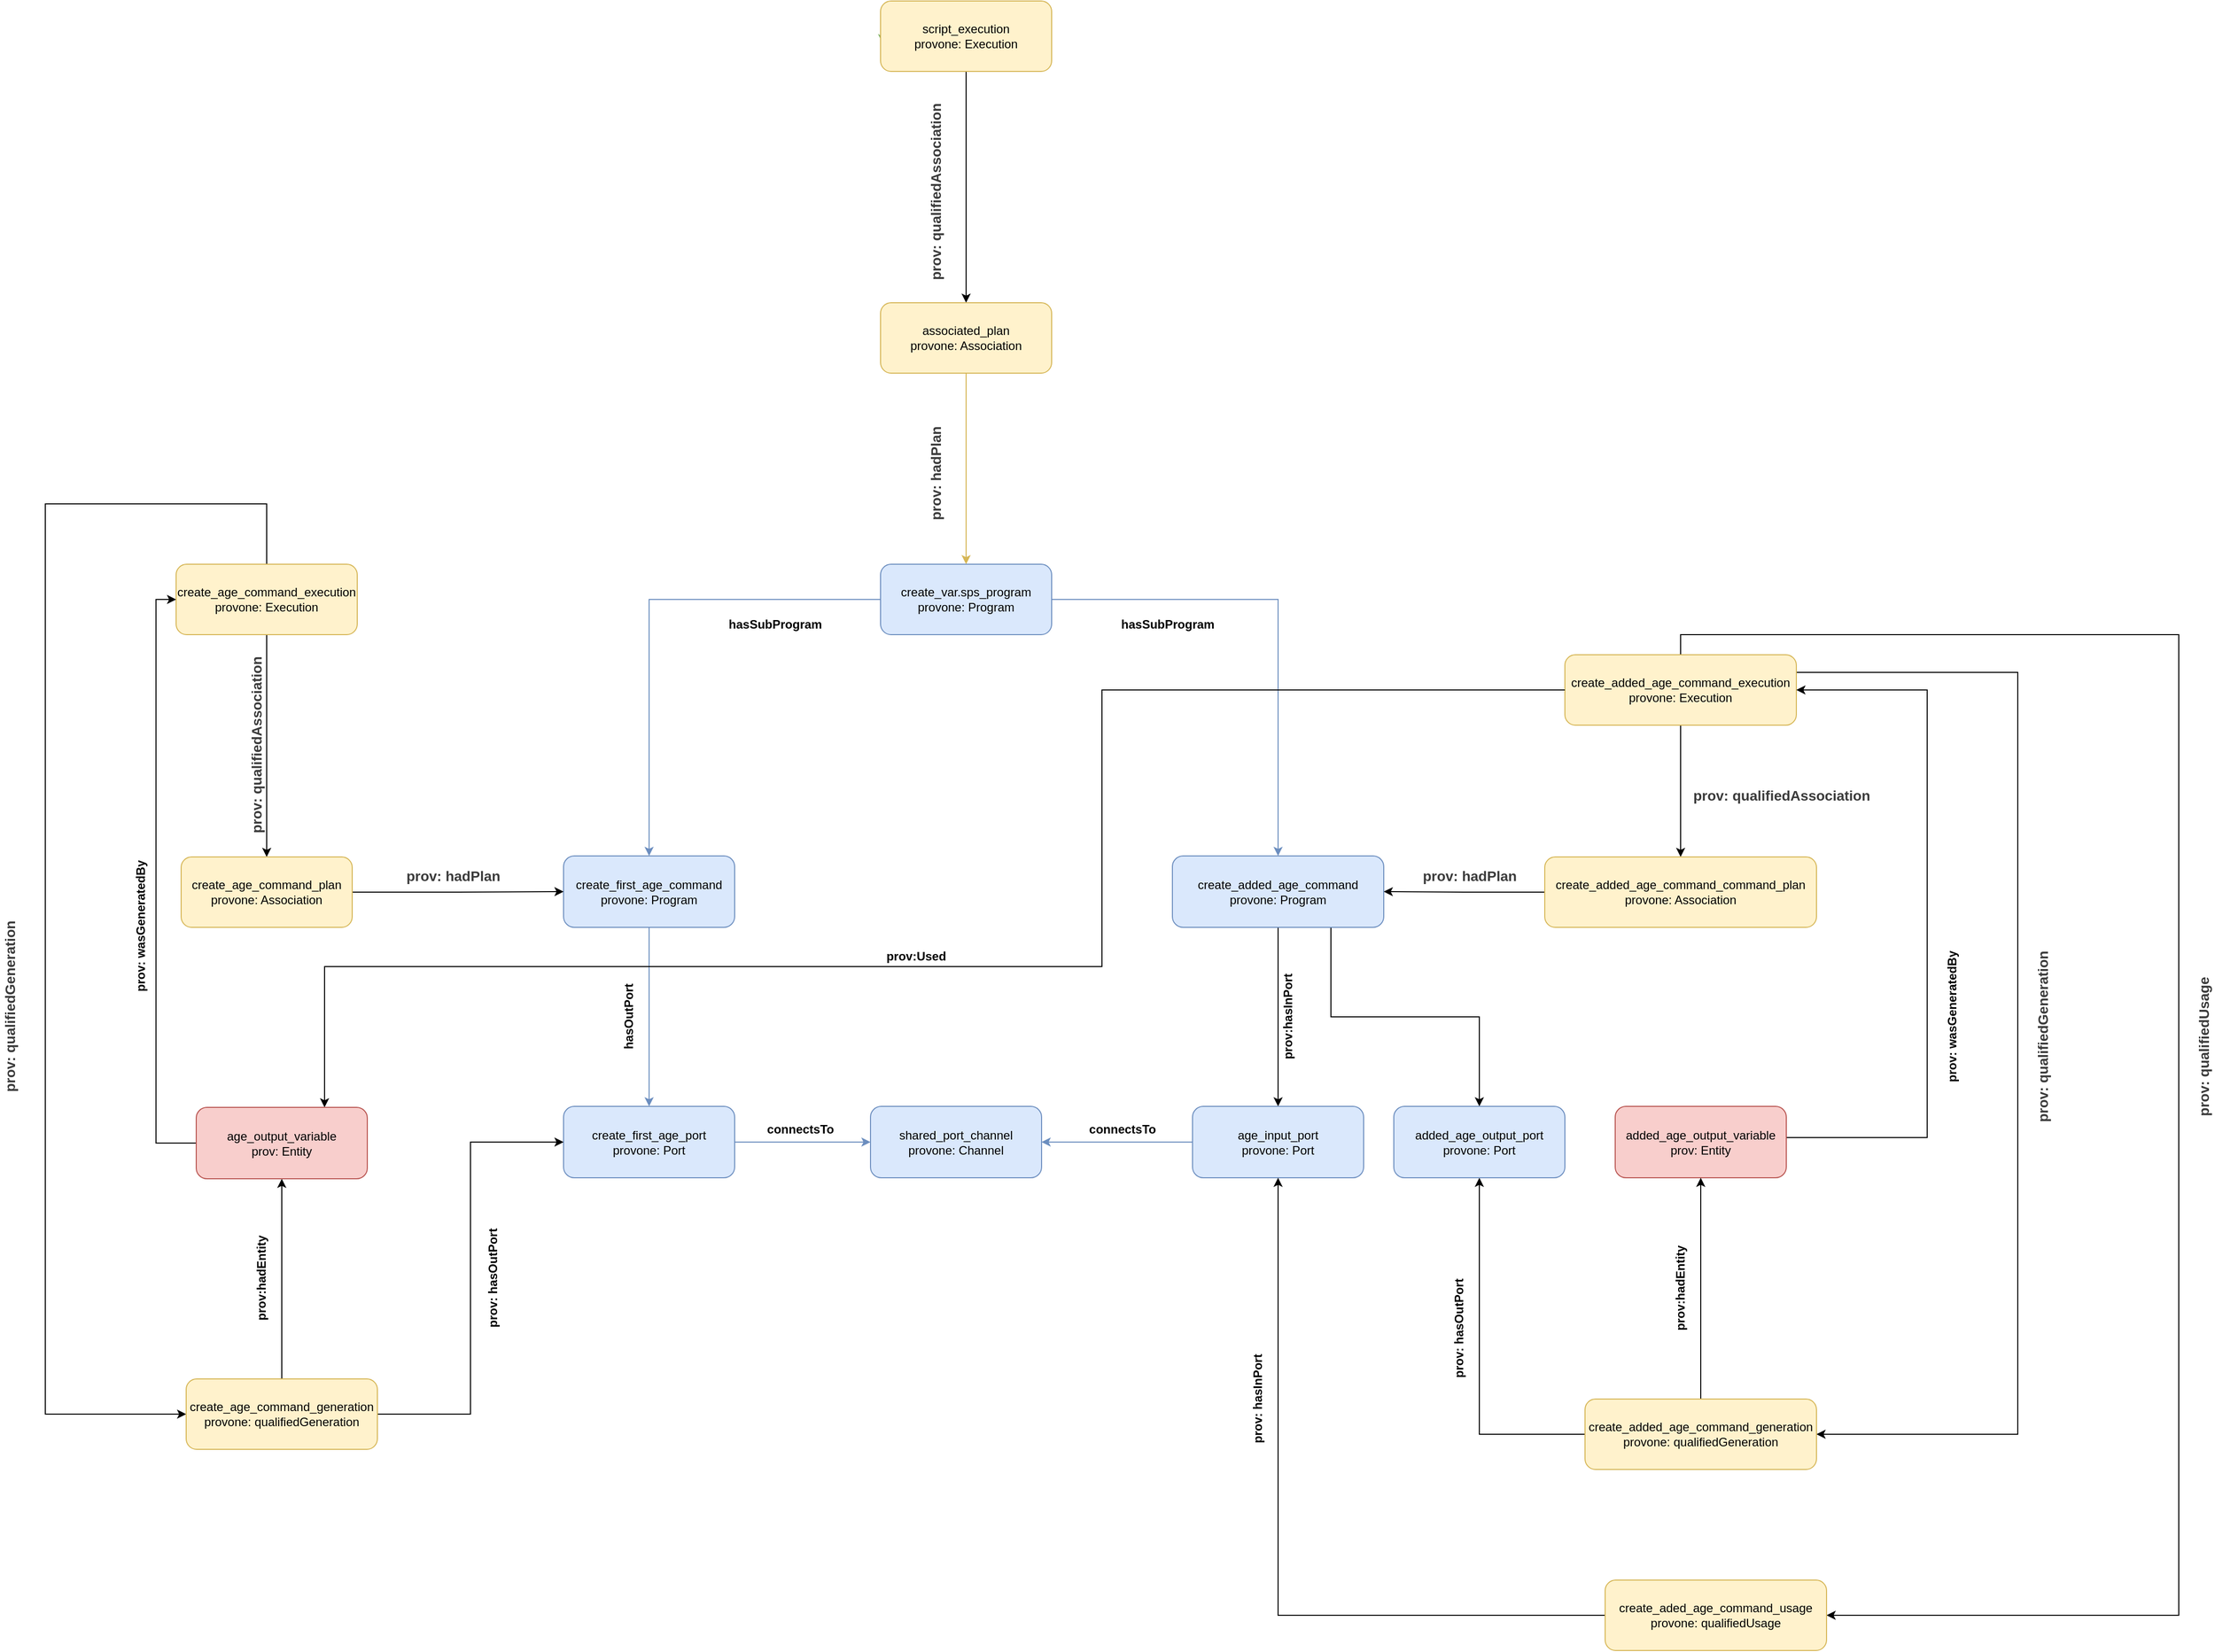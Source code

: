 <mxfile version="13.3.5" type="device"><diagram id="C5RBs43oDa-KdzZeNtuy" name="Page-1"><mxGraphModel dx="3049" dy="895" grid="1" gridSize="10" guides="1" tooltips="1" connect="1" arrows="1" fold="1" page="1" pageScale="1" pageWidth="827" pageHeight="1169" math="0" shadow="0"><root><mxCell id="WIyWlLk6GJQsqaUBKTNV-0"/><mxCell id="WIyWlLk6GJQsqaUBKTNV-1" parent="WIyWlLk6GJQsqaUBKTNV-0"/><mxCell id="S7q7Bd4BP5tiHzz6USZi-1" style="edgeStyle=orthogonalEdgeStyle;rounded=0;orthogonalLoop=1;jettySize=auto;html=1;exitX=0;exitY=0.5;exitDx=0;exitDy=0;entryX=0.012;entryY=0.6;entryDx=0;entryDy=0;strokeColor=#82B366;entryPerimeter=0;" parent="WIyWlLk6GJQsqaUBKTNV-1" source="WIyWlLk6GJQsqaUBKTNV-3" target="WIyWlLk6GJQsqaUBKTNV-3" edge="1"><mxGeometry relative="1" as="geometry"/></mxCell><mxCell id="_cPXdYdhN4nKqxQcfXHR-40" style="edgeStyle=orthogonalEdgeStyle;rounded=0;orthogonalLoop=1;jettySize=auto;html=1;exitX=0.5;exitY=1;exitDx=0;exitDy=0;" edge="1" parent="WIyWlLk6GJQsqaUBKTNV-1" source="WIyWlLk6GJQsqaUBKTNV-3" target="XxHsR2Fvus8GtTuaKJsr-35"><mxGeometry relative="1" as="geometry"/></mxCell><mxCell id="WIyWlLk6GJQsqaUBKTNV-3" value="&lt;div&gt;&lt;span&gt;script_execution&lt;br&gt;provone: Execution&lt;/span&gt;&lt;br&gt;&lt;/div&gt;" style="rounded=1;whiteSpace=wrap;html=1;fontSize=12;glass=0;strokeWidth=1;shadow=0;fillColor=#fff2cc;strokeColor=#d6b656;" parent="WIyWlLk6GJQsqaUBKTNV-1" vertex="1"><mxGeometry x="-50" y="70" width="170" height="70" as="geometry"/></mxCell><mxCell id="XxHsR2Fvus8GtTuaKJsr-34" value="" style="edgeStyle=orthogonalEdgeStyle;rounded=0;orthogonalLoop=1;jettySize=auto;html=1;entryX=0.5;entryY=0;entryDx=0;entryDy=0;exitX=0.5;exitY=1;exitDx=0;exitDy=0;fillColor=#fff2cc;strokeColor=#d6b656;" parent="WIyWlLk6GJQsqaUBKTNV-1" source="XxHsR2Fvus8GtTuaKJsr-35" target="XxHsR2Fvus8GtTuaKJsr-36" edge="1"><mxGeometry relative="1" as="geometry"><mxPoint x="360" y="450" as="targetPoint"/></mxGeometry></mxCell><mxCell id="XxHsR2Fvus8GtTuaKJsr-35" value="&lt;div&gt;associated_plan&lt;/div&gt;&lt;div&gt;provone: Association&lt;/div&gt;" style="rounded=1;whiteSpace=wrap;html=1;fontSize=12;glass=0;strokeWidth=1;shadow=0;fillColor=#fff2cc;strokeColor=#d6b656;" parent="WIyWlLk6GJQsqaUBKTNV-1" vertex="1"><mxGeometry x="-50" y="370" width="170" height="70" as="geometry"/></mxCell><mxCell id="eKO7VEiFkCgWrcYH6Lk5-1" value="" style="edgeStyle=orthogonalEdgeStyle;rounded=0;orthogonalLoop=1;jettySize=auto;html=1;fillColor=#dae8fc;strokeColor=#6c8ebf;" parent="WIyWlLk6GJQsqaUBKTNV-1" source="XxHsR2Fvus8GtTuaKJsr-36" target="eKO7VEiFkCgWrcYH6Lk5-0" edge="1"><mxGeometry relative="1" as="geometry"/></mxCell><mxCell id="DBX94_sLFh96bJXXcoEf-1" style="edgeStyle=orthogonalEdgeStyle;rounded=0;orthogonalLoop=1;jettySize=auto;html=1;fillColor=#dae8fc;strokeColor=#6c8ebf;" parent="WIyWlLk6GJQsqaUBKTNV-1" source="XxHsR2Fvus8GtTuaKJsr-36" target="DBX94_sLFh96bJXXcoEf-0" edge="1"><mxGeometry relative="1" as="geometry"/></mxCell><mxCell id="XxHsR2Fvus8GtTuaKJsr-36" value="&lt;div&gt;&lt;span&gt;create_var.sps_program&lt;/span&gt;&lt;/div&gt;&lt;div&gt;&lt;span&gt;provone: Program&lt;/span&gt;&lt;br&gt;&lt;/div&gt;" style="rounded=1;whiteSpace=wrap;html=1;fontSize=12;glass=0;strokeWidth=1;shadow=0;fillColor=#dae8fc;strokeColor=#6c8ebf;" parent="WIyWlLk6GJQsqaUBKTNV-1" vertex="1"><mxGeometry x="-50" y="630" width="170" height="70" as="geometry"/></mxCell><mxCell id="eKO7VEiFkCgWrcYH6Lk5-6" value="" style="edgeStyle=orthogonalEdgeStyle;rounded=0;orthogonalLoop=1;jettySize=auto;html=1;fillColor=#dae8fc;strokeColor=#6c8ebf;" parent="WIyWlLk6GJQsqaUBKTNV-1" source="eKO7VEiFkCgWrcYH6Lk5-0" target="eKO7VEiFkCgWrcYH6Lk5-5" edge="1"><mxGeometry relative="1" as="geometry"/></mxCell><mxCell id="eKO7VEiFkCgWrcYH6Lk5-0" value="&lt;div&gt;&lt;span&gt;create_first_age_command&lt;br&gt;provone: Program&lt;/span&gt;&lt;br&gt;&lt;/div&gt;" style="rounded=1;whiteSpace=wrap;html=1;fontSize=12;glass=0;strokeWidth=1;shadow=0;fillColor=#dae8fc;strokeColor=#6c8ebf;" parent="WIyWlLk6GJQsqaUBKTNV-1" vertex="1"><mxGeometry x="-365" y="920" width="170" height="71" as="geometry"/></mxCell><mxCell id="QlpMCtsWuBgL8AHgSS2T-2" style="edgeStyle=orthogonalEdgeStyle;rounded=0;orthogonalLoop=1;jettySize=auto;html=1;exitX=1;exitY=0.5;exitDx=0;exitDy=0;entryX=0;entryY=0.5;entryDx=0;entryDy=0;fillColor=#dae8fc;strokeColor=#6c8ebf;" parent="WIyWlLk6GJQsqaUBKTNV-1" source="eKO7VEiFkCgWrcYH6Lk5-5" target="QlpMCtsWuBgL8AHgSS2T-1" edge="1"><mxGeometry relative="1" as="geometry"/></mxCell><mxCell id="eKO7VEiFkCgWrcYH6Lk5-5" value="&lt;div&gt;create_first_age_port&lt;/div&gt;&lt;div&gt;&lt;span&gt;provone: Port&lt;/span&gt;&lt;br&gt;&lt;/div&gt;" style="rounded=1;whiteSpace=wrap;html=1;fontSize=12;glass=0;strokeWidth=1;shadow=0;fillColor=#dae8fc;strokeColor=#6c8ebf;" parent="WIyWlLk6GJQsqaUBKTNV-1" vertex="1"><mxGeometry x="-365" y="1169" width="170" height="71" as="geometry"/></mxCell><mxCell id="XxHsR2Fvus8GtTuaKJsr-37" value="&lt;font style=&quot;font-size: 14px&quot; color=&quot;#3b3b3b&quot;&gt;&lt;b&gt;prov: qualifiedAssociation&lt;/b&gt;&lt;/font&gt;" style="text;html=1;align=center;verticalAlign=middle;resizable=0;points=[];autosize=1;rotation=-90;" parent="WIyWlLk6GJQsqaUBKTNV-1" vertex="1"><mxGeometry x="-90" y="250" width="190" height="20" as="geometry"/></mxCell><mxCell id="XxHsR2Fvus8GtTuaKJsr-38" value="&lt;b&gt;&lt;font style=&quot;font-size: 14px&quot; color=&quot;#3b3b3b&quot;&gt;prov: hadPlan&lt;/font&gt;&lt;/b&gt;" style="text;html=1;align=center;verticalAlign=middle;resizable=0;points=[];autosize=1;rotation=-90;" parent="WIyWlLk6GJQsqaUBKTNV-1" vertex="1"><mxGeometry x="-50" y="530" width="110" height="20" as="geometry"/></mxCell><mxCell id="eKO7VEiFkCgWrcYH6Lk5-2" value="hasSubProgram" style="text;html=1;align=center;verticalAlign=middle;resizable=0;points=[];autosize=1;rotation=0;fontStyle=1" parent="WIyWlLk6GJQsqaUBKTNV-1" vertex="1"><mxGeometry x="-210" y="680" width="110" height="20" as="geometry"/></mxCell><mxCell id="_cPXdYdhN4nKqxQcfXHR-32" style="edgeStyle=orthogonalEdgeStyle;rounded=0;orthogonalLoop=1;jettySize=auto;html=1;exitX=0.75;exitY=1;exitDx=0;exitDy=0;" edge="1" parent="WIyWlLk6GJQsqaUBKTNV-1" source="DBX94_sLFh96bJXXcoEf-0" target="_cPXdYdhN4nKqxQcfXHR-33"><mxGeometry relative="1" as="geometry"><mxPoint x="550" y="1120" as="targetPoint"/></mxGeometry></mxCell><mxCell id="_cPXdYdhN4nKqxQcfXHR-53" style="edgeStyle=orthogonalEdgeStyle;rounded=0;orthogonalLoop=1;jettySize=auto;html=1;exitX=0.5;exitY=1;exitDx=0;exitDy=0;strokeColor=#000000;" edge="1" parent="WIyWlLk6GJQsqaUBKTNV-1" source="DBX94_sLFh96bJXXcoEf-0" target="DBX94_sLFh96bJXXcoEf-2"><mxGeometry relative="1" as="geometry"/></mxCell><mxCell id="DBX94_sLFh96bJXXcoEf-0" value="&lt;div&gt;&lt;span&gt;create_added_age_command&lt;br&gt;provone: Program&lt;/span&gt;&lt;br&gt;&lt;/div&gt;" style="rounded=1;whiteSpace=wrap;html=1;fontSize=12;glass=0;strokeWidth=1;shadow=0;fillColor=#dae8fc;strokeColor=#6c8ebf;" parent="WIyWlLk6GJQsqaUBKTNV-1" vertex="1"><mxGeometry x="240" y="920" width="210" height="71" as="geometry"/></mxCell><mxCell id="QlpMCtsWuBgL8AHgSS2T-3" style="edgeStyle=orthogonalEdgeStyle;rounded=0;orthogonalLoop=1;jettySize=auto;html=1;exitX=0;exitY=0.5;exitDx=0;exitDy=0;fillColor=#dae8fc;strokeColor=#6c8ebf;" parent="WIyWlLk6GJQsqaUBKTNV-1" source="DBX94_sLFh96bJXXcoEf-2" target="QlpMCtsWuBgL8AHgSS2T-1" edge="1"><mxGeometry relative="1" as="geometry"/></mxCell><mxCell id="DBX94_sLFh96bJXXcoEf-2" value="&lt;div&gt;age_input_port&lt;/div&gt;&lt;div&gt;&lt;span&gt;provone: Port&lt;/span&gt;&lt;br&gt;&lt;/div&gt;" style="rounded=1;whiteSpace=wrap;html=1;fontSize=12;glass=0;strokeWidth=1;shadow=0;fillColor=#dae8fc;strokeColor=#6c8ebf;" parent="WIyWlLk6GJQsqaUBKTNV-1" vertex="1"><mxGeometry x="260" y="1169" width="170" height="71" as="geometry"/></mxCell><mxCell id="DBX94_sLFh96bJXXcoEf-4" value="prov:hasInPort" style="text;html=1;align=center;verticalAlign=middle;resizable=0;points=[];autosize=1;rotation=-90;fontStyle=1" parent="WIyWlLk6GJQsqaUBKTNV-1" vertex="1"><mxGeometry x="305" y="1070" width="100" height="20" as="geometry"/></mxCell><mxCell id="DBX94_sLFh96bJXXcoEf-5" value="hasOutPort" style="text;html=1;align=center;verticalAlign=middle;resizable=0;points=[];autosize=1;rotation=-90;fontStyle=1" parent="WIyWlLk6GJQsqaUBKTNV-1" vertex="1"><mxGeometry x="-340" y="1070" width="80" height="20" as="geometry"/></mxCell><mxCell id="QlpMCtsWuBgL8AHgSS2T-1" value="shared_port_channel&lt;div&gt;&lt;span&gt;provone: Channel&lt;/span&gt;&lt;br&gt;&lt;/div&gt;" style="rounded=1;whiteSpace=wrap;html=1;fontSize=12;glass=0;strokeWidth=1;shadow=0;fillColor=#dae8fc;strokeColor=#6c8ebf;" parent="WIyWlLk6GJQsqaUBKTNV-1" vertex="1"><mxGeometry x="-60" y="1169" width="170" height="71" as="geometry"/></mxCell><mxCell id="QlpMCtsWuBgL8AHgSS2T-4" value="connectsTo" style="text;html=1;align=center;verticalAlign=middle;resizable=0;points=[];autosize=1;fontStyle=1" parent="WIyWlLk6GJQsqaUBKTNV-1" vertex="1"><mxGeometry x="-170" y="1182" width="80" height="20" as="geometry"/></mxCell><mxCell id="QlpMCtsWuBgL8AHgSS2T-5" value="connectsTo" style="text;html=1;align=center;verticalAlign=middle;resizable=0;points=[];autosize=1;fontStyle=1" parent="WIyWlLk6GJQsqaUBKTNV-1" vertex="1"><mxGeometry x="150" y="1182" width="80" height="20" as="geometry"/></mxCell><mxCell id="QlpMCtsWuBgL8AHgSS2T-8" value="hasSubProgram" style="text;html=1;align=center;verticalAlign=middle;resizable=0;points=[];autosize=1;rotation=0;fontStyle=1" parent="WIyWlLk6GJQsqaUBKTNV-1" vertex="1"><mxGeometry x="180" y="680" width="110" height="20" as="geometry"/></mxCell><mxCell id="_cPXdYdhN4nKqxQcfXHR-19" style="edgeStyle=orthogonalEdgeStyle;rounded=0;orthogonalLoop=1;jettySize=auto;html=1;exitX=0.5;exitY=0;exitDx=0;exitDy=0;entryX=0;entryY=0.5;entryDx=0;entryDy=0;" edge="1" parent="WIyWlLk6GJQsqaUBKTNV-1" source="_cPXdYdhN4nKqxQcfXHR-0" target="_cPXdYdhN4nKqxQcfXHR-14"><mxGeometry relative="1" as="geometry"><Array as="points"><mxPoint x="-660" y="570"/><mxPoint x="-880" y="570"/><mxPoint x="-880" y="1475"/></Array></mxGeometry></mxCell><mxCell id="_cPXdYdhN4nKqxQcfXHR-51" style="edgeStyle=orthogonalEdgeStyle;rounded=0;orthogonalLoop=1;jettySize=auto;html=1;exitX=0.5;exitY=1;exitDx=0;exitDy=0;strokeColor=#000000;" edge="1" parent="WIyWlLk6GJQsqaUBKTNV-1" source="_cPXdYdhN4nKqxQcfXHR-0" target="_cPXdYdhN4nKqxQcfXHR-3"><mxGeometry relative="1" as="geometry"/></mxCell><mxCell id="_cPXdYdhN4nKqxQcfXHR-0" value="create_age_command&lt;span&gt;_execution&lt;/span&gt;&lt;br&gt;&lt;div&gt;&lt;span&gt;provone: Execution&lt;/span&gt;&lt;br&gt;&lt;/div&gt;" style="rounded=1;whiteSpace=wrap;html=1;fontSize=12;glass=0;strokeWidth=1;shadow=0;fillColor=#fff2cc;strokeColor=#d6b656;" vertex="1" parent="WIyWlLk6GJQsqaUBKTNV-1"><mxGeometry x="-750" y="630" width="180" height="70" as="geometry"/></mxCell><mxCell id="_cPXdYdhN4nKqxQcfXHR-2" value="&lt;b&gt;&lt;font style=&quot;font-size: 14px&quot; color=&quot;#3b3b3b&quot;&gt;prov: hadPlan&lt;/font&gt;&lt;/b&gt;" style="text;html=1;align=center;verticalAlign=middle;resizable=0;points=[];autosize=1;" vertex="1" parent="WIyWlLk6GJQsqaUBKTNV-1"><mxGeometry x="-530" y="930" width="110" height="20" as="geometry"/></mxCell><mxCell id="_cPXdYdhN4nKqxQcfXHR-6" style="edgeStyle=orthogonalEdgeStyle;rounded=0;orthogonalLoop=1;jettySize=auto;html=1;exitX=1;exitY=0.5;exitDx=0;exitDy=0;" edge="1" parent="WIyWlLk6GJQsqaUBKTNV-1" source="_cPXdYdhN4nKqxQcfXHR-3" target="eKO7VEiFkCgWrcYH6Lk5-0"><mxGeometry relative="1" as="geometry"/></mxCell><mxCell id="_cPXdYdhN4nKqxQcfXHR-3" value="create_age_command&lt;span&gt;_plan&lt;/span&gt;&lt;br&gt;&lt;div&gt;provone: Association&lt;/div&gt;" style="rounded=1;whiteSpace=wrap;html=1;fontSize=12;glass=0;strokeWidth=1;shadow=0;fillColor=#fff2cc;strokeColor=#d6b656;" vertex="1" parent="WIyWlLk6GJQsqaUBKTNV-1"><mxGeometry x="-745" y="921" width="170" height="70" as="geometry"/></mxCell><mxCell id="_cPXdYdhN4nKqxQcfXHR-5" value="&lt;font style=&quot;font-size: 14px&quot; color=&quot;#3b3b3b&quot;&gt;&lt;b&gt;prov: qualifiedAssociation&lt;/b&gt;&lt;/font&gt;" style="text;html=1;align=center;verticalAlign=middle;resizable=0;points=[];autosize=1;rotation=-90;" vertex="1" parent="WIyWlLk6GJQsqaUBKTNV-1"><mxGeometry x="-765" y="800" width="190" height="20" as="geometry"/></mxCell><mxCell id="_cPXdYdhN4nKqxQcfXHR-7" style="edgeStyle=orthogonalEdgeStyle;rounded=0;orthogonalLoop=1;jettySize=auto;html=1;exitX=0.5;exitY=1;exitDx=0;exitDy=0;" edge="1" parent="WIyWlLk6GJQsqaUBKTNV-1" source="_cPXdYdhN4nKqxQcfXHR-8" target="_cPXdYdhN4nKqxQcfXHR-10"><mxGeometry relative="1" as="geometry"/></mxCell><mxCell id="_cPXdYdhN4nKqxQcfXHR-37" style="edgeStyle=orthogonalEdgeStyle;rounded=0;orthogonalLoop=1;jettySize=auto;html=1;exitX=1;exitY=0.25;exitDx=0;exitDy=0;entryX=1;entryY=0.5;entryDx=0;entryDy=0;" edge="1" parent="WIyWlLk6GJQsqaUBKTNV-1" source="_cPXdYdhN4nKqxQcfXHR-8" target="_cPXdYdhN4nKqxQcfXHR-30"><mxGeometry relative="1" as="geometry"><Array as="points"><mxPoint x="1080" y="738"/><mxPoint x="1080" y="1495"/></Array></mxGeometry></mxCell><mxCell id="_cPXdYdhN4nKqxQcfXHR-44" style="edgeStyle=orthogonalEdgeStyle;rounded=0;orthogonalLoop=1;jettySize=auto;html=1;exitX=0.5;exitY=0;exitDx=0;exitDy=0;entryX=1;entryY=0.5;entryDx=0;entryDy=0;" edge="1" parent="WIyWlLk6GJQsqaUBKTNV-1" source="_cPXdYdhN4nKqxQcfXHR-8" target="_cPXdYdhN4nKqxQcfXHR-43"><mxGeometry relative="1" as="geometry"><Array as="points"><mxPoint x="745" y="700"/><mxPoint x="1240" y="700"/><mxPoint x="1240" y="1675"/></Array></mxGeometry></mxCell><mxCell id="_cPXdYdhN4nKqxQcfXHR-8" value="create_added_age_command&lt;span&gt;_execution&lt;/span&gt;&lt;br&gt;&lt;div&gt;&lt;span&gt;provone: Execution&lt;/span&gt;&lt;br&gt;&lt;/div&gt;" style="rounded=1;whiteSpace=wrap;html=1;fontSize=12;glass=0;strokeWidth=1;shadow=0;fillColor=#fff2cc;strokeColor=#d6b656;" vertex="1" parent="WIyWlLk6GJQsqaUBKTNV-1"><mxGeometry x="630" y="720" width="230" height="70" as="geometry"/></mxCell><mxCell id="_cPXdYdhN4nKqxQcfXHR-9" value="&lt;b&gt;&lt;font style=&quot;font-size: 14px&quot; color=&quot;#3b3b3b&quot;&gt;prov: hadPlan&lt;/font&gt;&lt;/b&gt;" style="text;html=1;align=center;verticalAlign=middle;resizable=0;points=[];autosize=1;" vertex="1" parent="WIyWlLk6GJQsqaUBKTNV-1"><mxGeometry x="480" y="930" width="110" height="20" as="geometry"/></mxCell><mxCell id="_cPXdYdhN4nKqxQcfXHR-12" style="edgeStyle=orthogonalEdgeStyle;rounded=0;orthogonalLoop=1;jettySize=auto;html=1;exitX=0;exitY=0.5;exitDx=0;exitDy=0;entryX=1;entryY=0.5;entryDx=0;entryDy=0;" edge="1" parent="WIyWlLk6GJQsqaUBKTNV-1" source="_cPXdYdhN4nKqxQcfXHR-10" target="DBX94_sLFh96bJXXcoEf-0"><mxGeometry relative="1" as="geometry"/></mxCell><mxCell id="_cPXdYdhN4nKqxQcfXHR-48" style="edgeStyle=orthogonalEdgeStyle;rounded=0;orthogonalLoop=1;jettySize=auto;html=1;entryX=0.75;entryY=0;entryDx=0;entryDy=0;fillColor=#60a917;exitX=0;exitY=0.5;exitDx=0;exitDy=0;" edge="1" parent="WIyWlLk6GJQsqaUBKTNV-1" source="_cPXdYdhN4nKqxQcfXHR-8" target="_cPXdYdhN4nKqxQcfXHR-16"><mxGeometry relative="1" as="geometry"><Array as="points"><mxPoint x="170" y="755"/><mxPoint x="170" y="1030"/><mxPoint x="-602" y="1030"/></Array></mxGeometry></mxCell><mxCell id="_cPXdYdhN4nKqxQcfXHR-10" value="create_added_age_command_command&lt;span&gt;_plan&lt;/span&gt;&lt;br&gt;&lt;div&gt;provone: Association&lt;/div&gt;" style="rounded=1;whiteSpace=wrap;html=1;fontSize=12;glass=0;strokeWidth=1;shadow=0;fillColor=#fff2cc;strokeColor=#d6b656;" vertex="1" parent="WIyWlLk6GJQsqaUBKTNV-1"><mxGeometry x="610" y="921" width="270" height="70" as="geometry"/></mxCell><mxCell id="_cPXdYdhN4nKqxQcfXHR-11" value="&lt;font style=&quot;font-size: 14px&quot; color=&quot;#3b3b3b&quot;&gt;&lt;b&gt;prov: qualifiedAssociation&lt;/b&gt;&lt;/font&gt;" style="text;html=1;align=center;verticalAlign=middle;resizable=0;points=[];autosize=1;" vertex="1" parent="WIyWlLk6GJQsqaUBKTNV-1"><mxGeometry x="750" y="850" width="190" height="20" as="geometry"/></mxCell><mxCell id="_cPXdYdhN4nKqxQcfXHR-20" style="edgeStyle=orthogonalEdgeStyle;rounded=0;orthogonalLoop=1;jettySize=auto;html=1;exitX=0.5;exitY=0;exitDx=0;exitDy=0;entryX=0.5;entryY=1;entryDx=0;entryDy=0;" edge="1" parent="WIyWlLk6GJQsqaUBKTNV-1" source="_cPXdYdhN4nKqxQcfXHR-14" target="_cPXdYdhN4nKqxQcfXHR-16"><mxGeometry relative="1" as="geometry"/></mxCell><mxCell id="_cPXdYdhN4nKqxQcfXHR-22" style="edgeStyle=orthogonalEdgeStyle;rounded=0;orthogonalLoop=1;jettySize=auto;html=1;exitX=1;exitY=0.5;exitDx=0;exitDy=0;entryX=0;entryY=0.5;entryDx=0;entryDy=0;" edge="1" parent="WIyWlLk6GJQsqaUBKTNV-1" source="_cPXdYdhN4nKqxQcfXHR-14" target="eKO7VEiFkCgWrcYH6Lk5-5"><mxGeometry relative="1" as="geometry"/></mxCell><mxCell id="_cPXdYdhN4nKqxQcfXHR-14" value="create_age_command&lt;span&gt;_generation&lt;/span&gt;&lt;br&gt;&lt;div&gt;provone: qualifiedGeneration&lt;/div&gt;" style="rounded=1;whiteSpace=wrap;html=1;fontSize=12;glass=0;strokeWidth=1;shadow=0;fillColor=#fff2cc;strokeColor=#d6b656;" vertex="1" parent="WIyWlLk6GJQsqaUBKTNV-1"><mxGeometry x="-740" y="1440" width="190" height="70" as="geometry"/></mxCell><mxCell id="_cPXdYdhN4nKqxQcfXHR-17" style="edgeStyle=orthogonalEdgeStyle;rounded=0;orthogonalLoop=1;jettySize=auto;html=1;exitX=0;exitY=0.5;exitDx=0;exitDy=0;entryX=0;entryY=0.5;entryDx=0;entryDy=0;" edge="1" parent="WIyWlLk6GJQsqaUBKTNV-1" source="_cPXdYdhN4nKqxQcfXHR-16" target="_cPXdYdhN4nKqxQcfXHR-0"><mxGeometry relative="1" as="geometry"/></mxCell><mxCell id="_cPXdYdhN4nKqxQcfXHR-16" value="&lt;div&gt;age_output_variable&lt;/div&gt;&lt;div&gt;prov: Entity&lt;/div&gt;" style="rounded=1;whiteSpace=wrap;html=1;fontSize=12;glass=0;strokeWidth=1;shadow=0;fillColor=#f8cecc;strokeColor=#b85450;" vertex="1" parent="WIyWlLk6GJQsqaUBKTNV-1"><mxGeometry x="-730" y="1170" width="170" height="71" as="geometry"/></mxCell><mxCell id="_cPXdYdhN4nKqxQcfXHR-18" value="prov: wasGeneratedBy" style="text;html=1;align=center;verticalAlign=middle;resizable=0;points=[];autosize=1;fontStyle=1;rotation=-90;" vertex="1" parent="WIyWlLk6GJQsqaUBKTNV-1"><mxGeometry x="-860" y="980" width="150" height="20" as="geometry"/></mxCell><mxCell id="_cPXdYdhN4nKqxQcfXHR-21" value="prov:hadEntity" style="text;html=1;align=center;verticalAlign=middle;resizable=0;points=[];autosize=1;rotation=-90;fontStyle=1" vertex="1" parent="WIyWlLk6GJQsqaUBKTNV-1"><mxGeometry x="-715" y="1330" width="100" height="20" as="geometry"/></mxCell><mxCell id="_cPXdYdhN4nKqxQcfXHR-23" value="&lt;b&gt;prov: hasOutPort&lt;/b&gt;" style="text;html=1;align=center;verticalAlign=middle;resizable=0;points=[];autosize=1;rotation=-90;" vertex="1" parent="WIyWlLk6GJQsqaUBKTNV-1"><mxGeometry x="-490" y="1330" width="110" height="20" as="geometry"/></mxCell><mxCell id="_cPXdYdhN4nKqxQcfXHR-28" style="edgeStyle=orthogonalEdgeStyle;rounded=0;orthogonalLoop=1;jettySize=auto;html=1;exitX=1;exitY=0.5;exitDx=0;exitDy=0;entryX=1;entryY=0.5;entryDx=0;entryDy=0;" edge="1" parent="WIyWlLk6GJQsqaUBKTNV-1" source="_cPXdYdhN4nKqxQcfXHR-27" target="_cPXdYdhN4nKqxQcfXHR-8"><mxGeometry relative="1" as="geometry"><Array as="points"><mxPoint x="850" y="1200"/><mxPoint x="990" y="1200"/><mxPoint x="990" y="755"/></Array></mxGeometry></mxCell><mxCell id="_cPXdYdhN4nKqxQcfXHR-27" value="&lt;div&gt;added_age_output_variable&lt;/div&gt;&lt;div&gt;prov: Entity&lt;/div&gt;" style="rounded=1;whiteSpace=wrap;html=1;fontSize=12;glass=0;strokeWidth=1;shadow=0;fillColor=#f8cecc;strokeColor=#b85450;" vertex="1" parent="WIyWlLk6GJQsqaUBKTNV-1"><mxGeometry x="680" y="1169" width="170" height="71" as="geometry"/></mxCell><mxCell id="_cPXdYdhN4nKqxQcfXHR-29" value="prov: wasGeneratedBy" style="text;html=1;align=center;verticalAlign=middle;resizable=0;points=[];autosize=1;fontStyle=1;rotation=-90;" vertex="1" parent="WIyWlLk6GJQsqaUBKTNV-1"><mxGeometry x="940" y="1070" width="150" height="20" as="geometry"/></mxCell><mxCell id="_cPXdYdhN4nKqxQcfXHR-38" style="edgeStyle=orthogonalEdgeStyle;rounded=0;orthogonalLoop=1;jettySize=auto;html=1;exitX=0.5;exitY=0;exitDx=0;exitDy=0;" edge="1" parent="WIyWlLk6GJQsqaUBKTNV-1" source="_cPXdYdhN4nKqxQcfXHR-30" target="_cPXdYdhN4nKqxQcfXHR-27"><mxGeometry relative="1" as="geometry"/></mxCell><mxCell id="_cPXdYdhN4nKqxQcfXHR-39" style="edgeStyle=orthogonalEdgeStyle;rounded=0;orthogonalLoop=1;jettySize=auto;html=1;exitX=0;exitY=0.5;exitDx=0;exitDy=0;" edge="1" parent="WIyWlLk6GJQsqaUBKTNV-1" source="_cPXdYdhN4nKqxQcfXHR-30" target="_cPXdYdhN4nKqxQcfXHR-33"><mxGeometry relative="1" as="geometry"/></mxCell><mxCell id="_cPXdYdhN4nKqxQcfXHR-30" value="create_added_age_command&lt;span&gt;_generation&lt;/span&gt;&lt;br&gt;&lt;div&gt;provone: qualifiedGeneration&lt;/div&gt;" style="rounded=1;whiteSpace=wrap;html=1;fontSize=12;glass=0;strokeWidth=1;shadow=0;fillColor=#fff2cc;strokeColor=#d6b656;" vertex="1" parent="WIyWlLk6GJQsqaUBKTNV-1"><mxGeometry x="650" y="1460" width="230" height="70" as="geometry"/></mxCell><mxCell id="_cPXdYdhN4nKqxQcfXHR-33" value="&lt;div&gt;added_age_output_port&lt;/div&gt;&lt;div&gt;&lt;span&gt;provone: Port&lt;/span&gt;&lt;br&gt;&lt;/div&gt;" style="rounded=1;whiteSpace=wrap;html=1;fontSize=12;glass=0;strokeWidth=1;shadow=0;fillColor=#dae8fc;strokeColor=#6c8ebf;" vertex="1" parent="WIyWlLk6GJQsqaUBKTNV-1"><mxGeometry x="460" y="1169" width="170" height="71" as="geometry"/></mxCell><mxCell id="_cPXdYdhN4nKqxQcfXHR-35" value="&lt;b&gt;prov: hasOutPort&lt;/b&gt;" style="text;html=1;align=center;verticalAlign=middle;resizable=0;points=[];autosize=1;rotation=-90;" vertex="1" parent="WIyWlLk6GJQsqaUBKTNV-1"><mxGeometry x="470" y="1380" width="110" height="20" as="geometry"/></mxCell><mxCell id="_cPXdYdhN4nKqxQcfXHR-41" value="&lt;font style=&quot;font-size: 14px&quot; color=&quot;#3b3b3b&quot;&gt;&lt;b&gt;prov: qualifiedGeneration&lt;br&gt;&lt;/b&gt;&lt;/font&gt;" style="text;html=1;align=center;verticalAlign=middle;resizable=0;points=[];autosize=1;rotation=-90;" vertex="1" parent="WIyWlLk6GJQsqaUBKTNV-1"><mxGeometry x="-1010" y="1060" width="190" height="20" as="geometry"/></mxCell><mxCell id="_cPXdYdhN4nKqxQcfXHR-42" value="&lt;font style=&quot;font-size: 14px&quot; color=&quot;#3b3b3b&quot;&gt;&lt;b&gt;prov: qualifiedGeneration&lt;br&gt;&lt;/b&gt;&lt;/font&gt;" style="text;html=1;align=center;verticalAlign=middle;resizable=0;points=[];autosize=1;rotation=-90;" vertex="1" parent="WIyWlLk6GJQsqaUBKTNV-1"><mxGeometry x="1010" y="1090" width="190" height="20" as="geometry"/></mxCell><mxCell id="_cPXdYdhN4nKqxQcfXHR-46" style="edgeStyle=orthogonalEdgeStyle;rounded=0;orthogonalLoop=1;jettySize=auto;html=1;exitX=0;exitY=0.5;exitDx=0;exitDy=0;entryX=0.5;entryY=1;entryDx=0;entryDy=0;" edge="1" parent="WIyWlLk6GJQsqaUBKTNV-1" source="_cPXdYdhN4nKqxQcfXHR-43" target="DBX94_sLFh96bJXXcoEf-2"><mxGeometry relative="1" as="geometry"/></mxCell><mxCell id="_cPXdYdhN4nKqxQcfXHR-43" value="create_aded_age_command&lt;span&gt;_usage&lt;/span&gt;&lt;br&gt;&lt;div&gt;provone: qualifiedUsage&lt;/div&gt;" style="rounded=1;whiteSpace=wrap;html=1;fontSize=12;glass=0;strokeWidth=1;shadow=0;fillColor=#fff2cc;strokeColor=#d6b656;" vertex="1" parent="WIyWlLk6GJQsqaUBKTNV-1"><mxGeometry x="670" y="1640" width="220" height="70" as="geometry"/></mxCell><mxCell id="_cPXdYdhN4nKqxQcfXHR-45" value="&lt;font style=&quot;font-size: 14px&quot; color=&quot;#3b3b3b&quot;&gt;&lt;b&gt;prov: qualifiedUsage&lt;br&gt;&lt;/b&gt;&lt;/font&gt;" style="text;html=1;align=center;verticalAlign=middle;resizable=0;points=[];autosize=1;rotation=-90;" vertex="1" parent="WIyWlLk6GJQsqaUBKTNV-1"><mxGeometry x="1190" y="1100" width="150" height="20" as="geometry"/></mxCell><mxCell id="_cPXdYdhN4nKqxQcfXHR-47" value="&lt;b&gt;prov: hasInPort&lt;/b&gt;" style="text;html=1;align=center;verticalAlign=middle;resizable=0;points=[];autosize=1;rotation=-90;" vertex="1" parent="WIyWlLk6GJQsqaUBKTNV-1"><mxGeometry x="275" y="1450" width="100" height="20" as="geometry"/></mxCell><mxCell id="_cPXdYdhN4nKqxQcfXHR-49" value="&lt;b&gt;prov:Used&lt;/b&gt;" style="text;html=1;align=center;verticalAlign=middle;resizable=0;points=[];autosize=1;" vertex="1" parent="WIyWlLk6GJQsqaUBKTNV-1"><mxGeometry x="-50" y="1010" width="70" height="20" as="geometry"/></mxCell><mxCell id="_cPXdYdhN4nKqxQcfXHR-52" value="prov:hadEntity" style="text;html=1;align=center;verticalAlign=middle;resizable=0;points=[];autosize=1;rotation=-90;fontStyle=1" vertex="1" parent="WIyWlLk6GJQsqaUBKTNV-1"><mxGeometry x="695" y="1340" width="100" height="20" as="geometry"/></mxCell></root></mxGraphModel></diagram></mxfile>